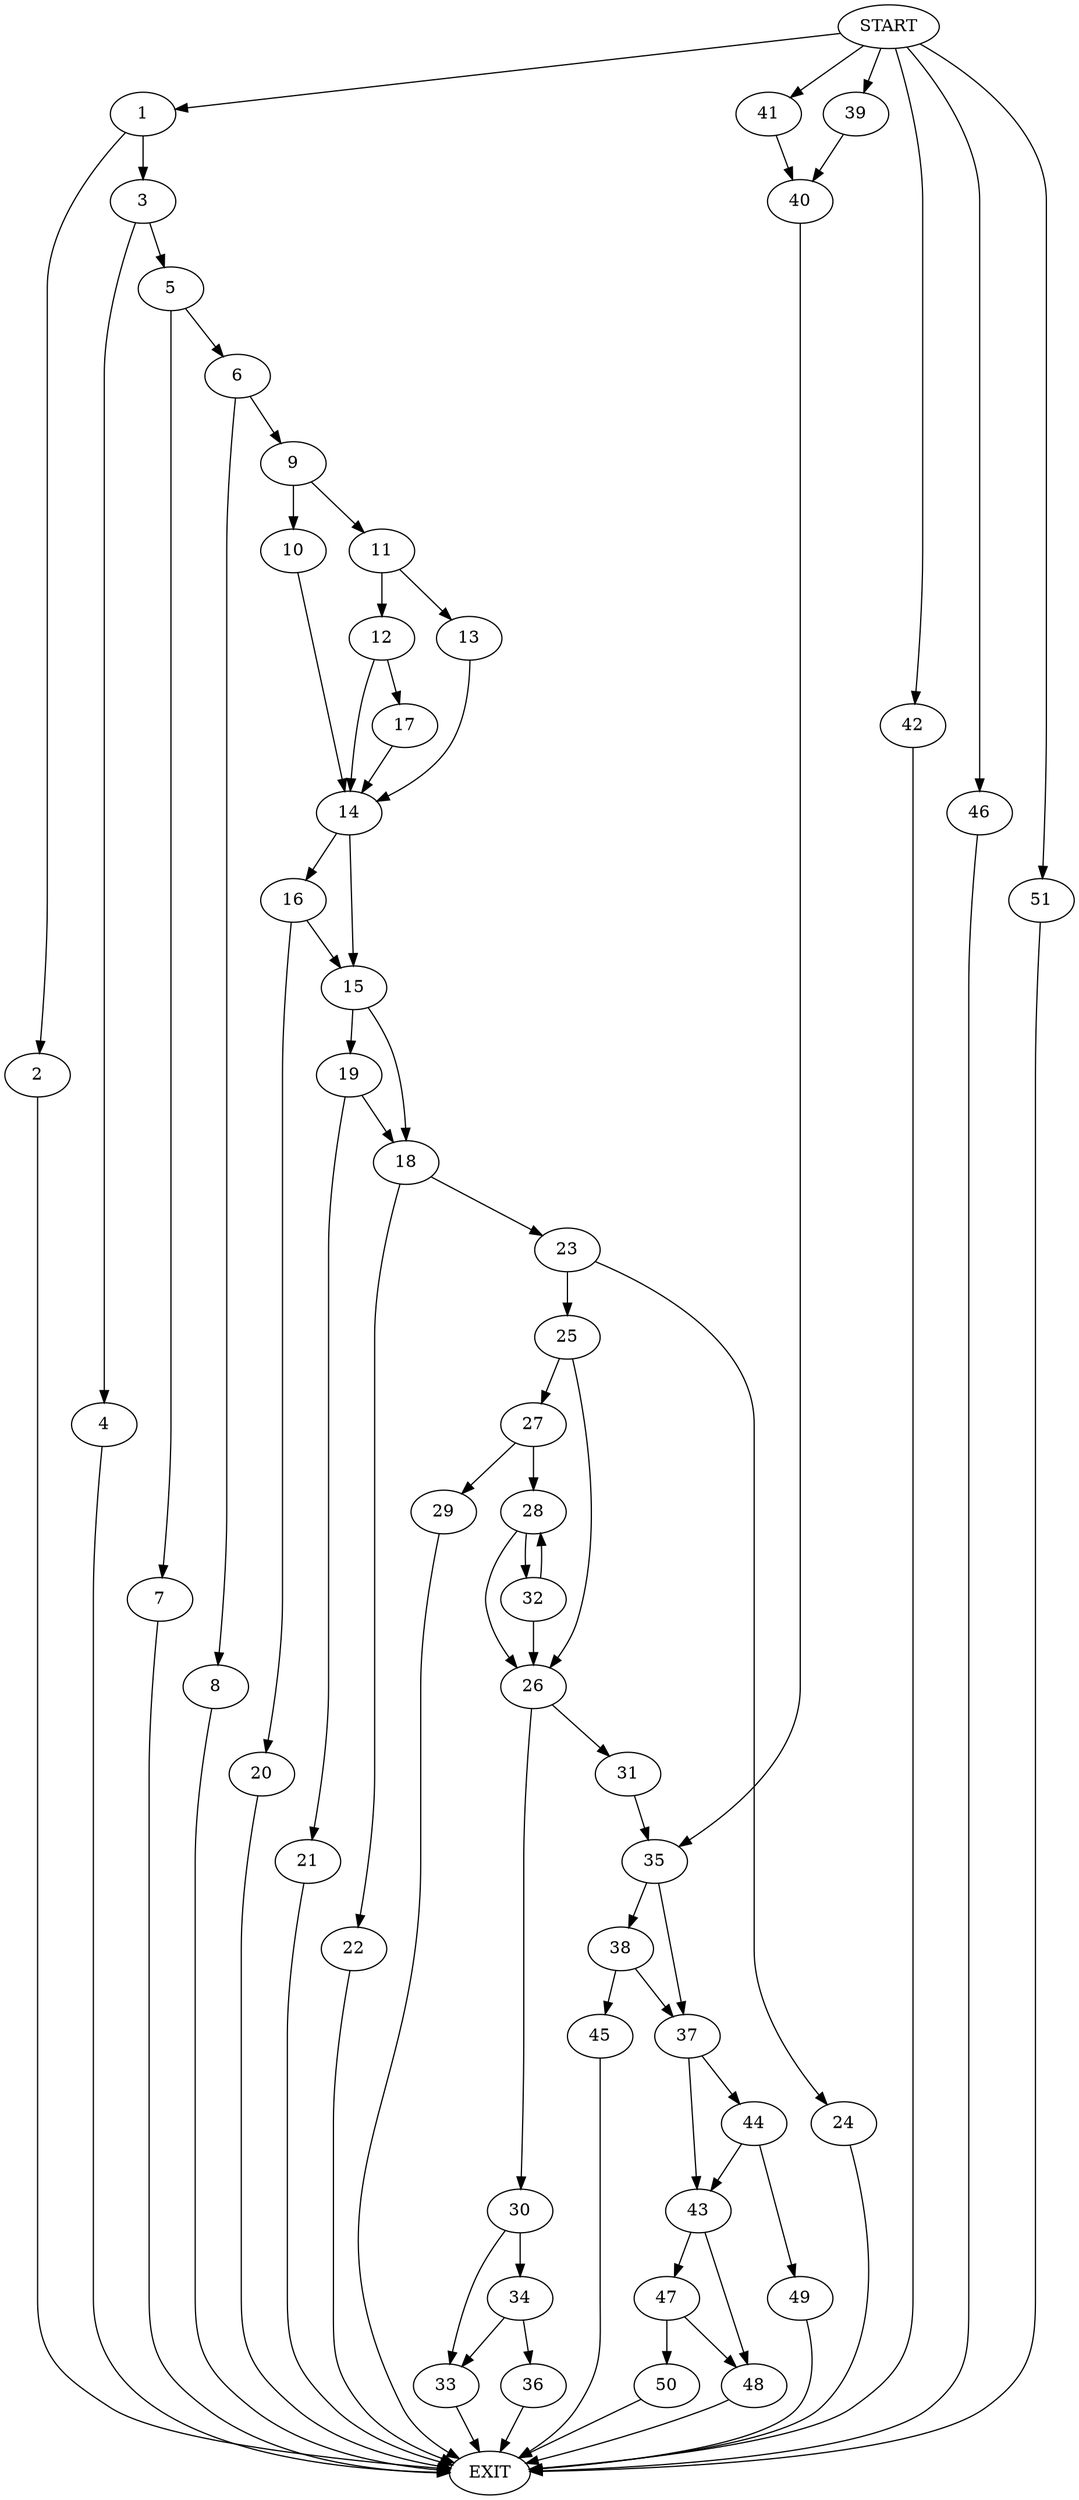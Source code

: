 digraph {
0 [label="START"]
52 [label="EXIT"]
0 -> 1
1 -> 2
1 -> 3
3 -> 4
3 -> 5
2 -> 52
4 -> 52
5 -> 6
5 -> 7
6 -> 8
6 -> 9
7 -> 52
8 -> 52
9 -> 10
9 -> 11
11 -> 12
11 -> 13
10 -> 14
14 -> 15
14 -> 16
13 -> 14
12 -> 14
12 -> 17
17 -> 14
15 -> 18
15 -> 19
16 -> 20
16 -> 15
20 -> 52
19 -> 21
19 -> 18
18 -> 22
18 -> 23
21 -> 52
22 -> 52
23 -> 24
23 -> 25
24 -> 52
25 -> 26
25 -> 27
27 -> 28
27 -> 29
26 -> 30
26 -> 31
29 -> 52
28 -> 26
28 -> 32
32 -> 28
32 -> 26
30 -> 33
30 -> 34
31 -> 35
34 -> 33
34 -> 36
33 -> 52
36 -> 52
35 -> 37
35 -> 38
0 -> 39
39 -> 40
40 -> 35
0 -> 41
41 -> 40
0 -> 42
42 -> 52
37 -> 43
37 -> 44
38 -> 45
38 -> 37
0 -> 46
46 -> 52
45 -> 52
43 -> 47
43 -> 48
44 -> 43
44 -> 49
49 -> 52
48 -> 52
47 -> 48
47 -> 50
50 -> 52
0 -> 51
51 -> 52
}
